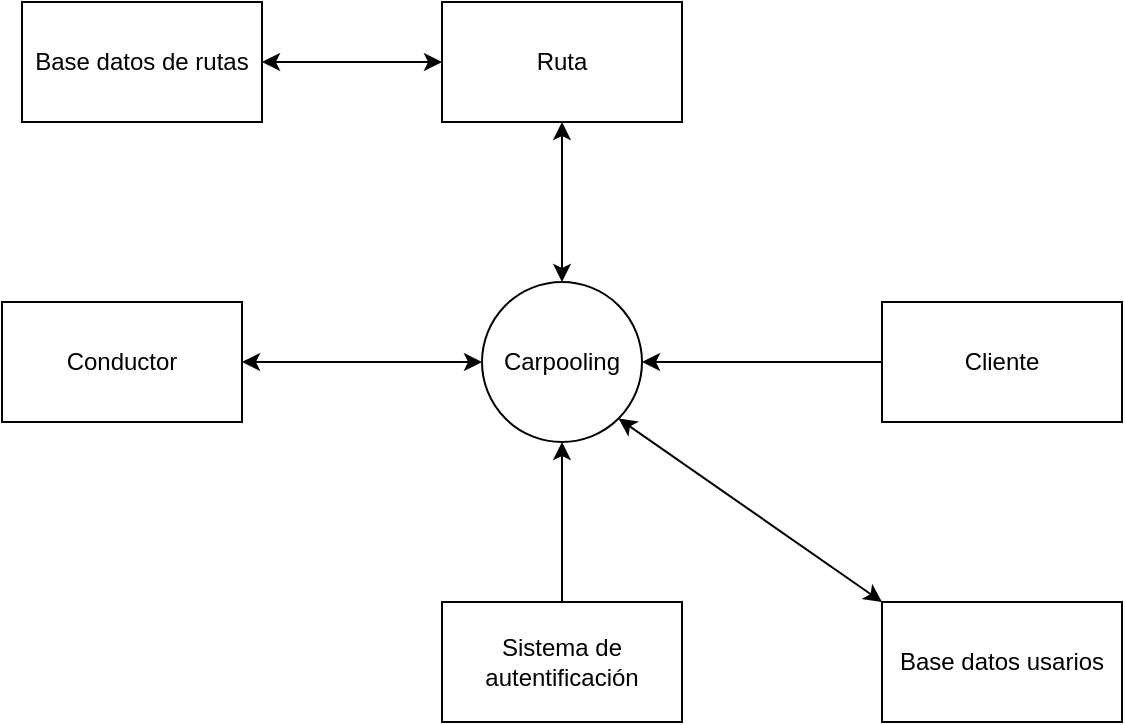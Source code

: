 <mxfile version="20.2.3" type="device"><diagram id="D_05dtAk9hcYi3Q8SR9V" name="Página-1"><mxGraphModel dx="1021" dy="529" grid="1" gridSize="10" guides="1" tooltips="1" connect="1" arrows="1" fold="1" page="1" pageScale="1" pageWidth="827" pageHeight="1169" math="0" shadow="0"><root><mxCell id="0"/><mxCell id="1" parent="0"/><mxCell id="ZgdGHu0WiAKvLfx8XIpD-1" value="Carpooling" style="ellipse;whiteSpace=wrap;html=1;aspect=fixed;" parent="1" vertex="1"><mxGeometry x="380" y="220" width="80" height="80" as="geometry"/></mxCell><mxCell id="ZgdGHu0WiAKvLfx8XIpD-2" value="Conductor" style="rounded=0;whiteSpace=wrap;html=1;" parent="1" vertex="1"><mxGeometry x="140" y="230" width="120" height="60" as="geometry"/></mxCell><mxCell id="ZgdGHu0WiAKvLfx8XIpD-3" value="Cliente" style="rounded=0;whiteSpace=wrap;html=1;" parent="1" vertex="1"><mxGeometry x="580" y="230" width="120" height="60" as="geometry"/></mxCell><mxCell id="ZgdGHu0WiAKvLfx8XIpD-4" value="Ruta" style="rounded=0;whiteSpace=wrap;html=1;" parent="1" vertex="1"><mxGeometry x="360" y="80" width="120" height="60" as="geometry"/></mxCell><mxCell id="h6mLTvFFyZugKT20M3O0-5" style="edgeStyle=orthogonalEdgeStyle;rounded=0;orthogonalLoop=1;jettySize=auto;html=1;entryX=0.5;entryY=1;entryDx=0;entryDy=0;" edge="1" parent="1" source="ZgdGHu0WiAKvLfx8XIpD-5" target="ZgdGHu0WiAKvLfx8XIpD-1"><mxGeometry relative="1" as="geometry"/></mxCell><mxCell id="ZgdGHu0WiAKvLfx8XIpD-5" value="Sistema de autentificación" style="rounded=0;whiteSpace=wrap;html=1;" parent="1" vertex="1"><mxGeometry x="360" y="380" width="120" height="60" as="geometry"/></mxCell><mxCell id="h6mLTvFFyZugKT20M3O0-1" value="" style="endArrow=classic;startArrow=classic;html=1;rounded=0;entryX=0;entryY=0.5;entryDx=0;entryDy=0;exitX=1;exitY=0.5;exitDx=0;exitDy=0;" edge="1" parent="1" source="ZgdGHu0WiAKvLfx8XIpD-2" target="ZgdGHu0WiAKvLfx8XIpD-1"><mxGeometry width="50" height="50" relative="1" as="geometry"><mxPoint x="240" y="240" as="sourcePoint"/><mxPoint x="350" y="220" as="targetPoint"/></mxGeometry></mxCell><mxCell id="h6mLTvFFyZugKT20M3O0-2" value="" style="endArrow=classic;startArrow=classic;html=1;rounded=0;entryX=0.5;entryY=1;entryDx=0;entryDy=0;exitX=0.5;exitY=0;exitDx=0;exitDy=0;" edge="1" parent="1" source="ZgdGHu0WiAKvLfx8XIpD-1" target="ZgdGHu0WiAKvLfx8XIpD-4"><mxGeometry width="50" height="50" relative="1" as="geometry"><mxPoint x="270" y="230" as="sourcePoint"/><mxPoint x="320" y="180" as="targetPoint"/></mxGeometry></mxCell><mxCell id="h6mLTvFFyZugKT20M3O0-4" value="" style="endArrow=classic;html=1;rounded=0;exitX=0;exitY=0.5;exitDx=0;exitDy=0;entryX=1;entryY=0.5;entryDx=0;entryDy=0;" edge="1" parent="1" source="ZgdGHu0WiAKvLfx8XIpD-3" target="ZgdGHu0WiAKvLfx8XIpD-1"><mxGeometry width="50" height="50" relative="1" as="geometry"><mxPoint x="390" y="260" as="sourcePoint"/><mxPoint x="440" y="210" as="targetPoint"/></mxGeometry></mxCell><mxCell id="h6mLTvFFyZugKT20M3O0-6" value="Base datos de rutas" style="rounded=0;whiteSpace=wrap;html=1;" vertex="1" parent="1"><mxGeometry x="150" y="80" width="120" height="60" as="geometry"/></mxCell><mxCell id="h6mLTvFFyZugKT20M3O0-7" value="" style="endArrow=classic;startArrow=classic;html=1;rounded=0;entryX=1;entryY=0.5;entryDx=0;entryDy=0;exitX=0;exitY=0.5;exitDx=0;exitDy=0;" edge="1" parent="1" source="ZgdGHu0WiAKvLfx8XIpD-4" target="h6mLTvFFyZugKT20M3O0-6"><mxGeometry width="50" height="50" relative="1" as="geometry"><mxPoint x="90" y="210" as="sourcePoint"/><mxPoint x="140" y="160" as="targetPoint"/></mxGeometry></mxCell><mxCell id="h6mLTvFFyZugKT20M3O0-8" value="Base datos usarios" style="rounded=0;whiteSpace=wrap;html=1;" vertex="1" parent="1"><mxGeometry x="580" y="380" width="120" height="60" as="geometry"/></mxCell><mxCell id="h6mLTvFFyZugKT20M3O0-9" value="" style="endArrow=classic;startArrow=classic;html=1;rounded=0;entryX=1;entryY=1;entryDx=0;entryDy=0;exitX=0;exitY=0;exitDx=0;exitDy=0;" edge="1" parent="1" source="h6mLTvFFyZugKT20M3O0-8" target="ZgdGHu0WiAKvLfx8XIpD-1"><mxGeometry width="50" height="50" relative="1" as="geometry"><mxPoint x="490" y="360" as="sourcePoint"/><mxPoint x="540" y="310" as="targetPoint"/></mxGeometry></mxCell></root></mxGraphModel></diagram></mxfile>